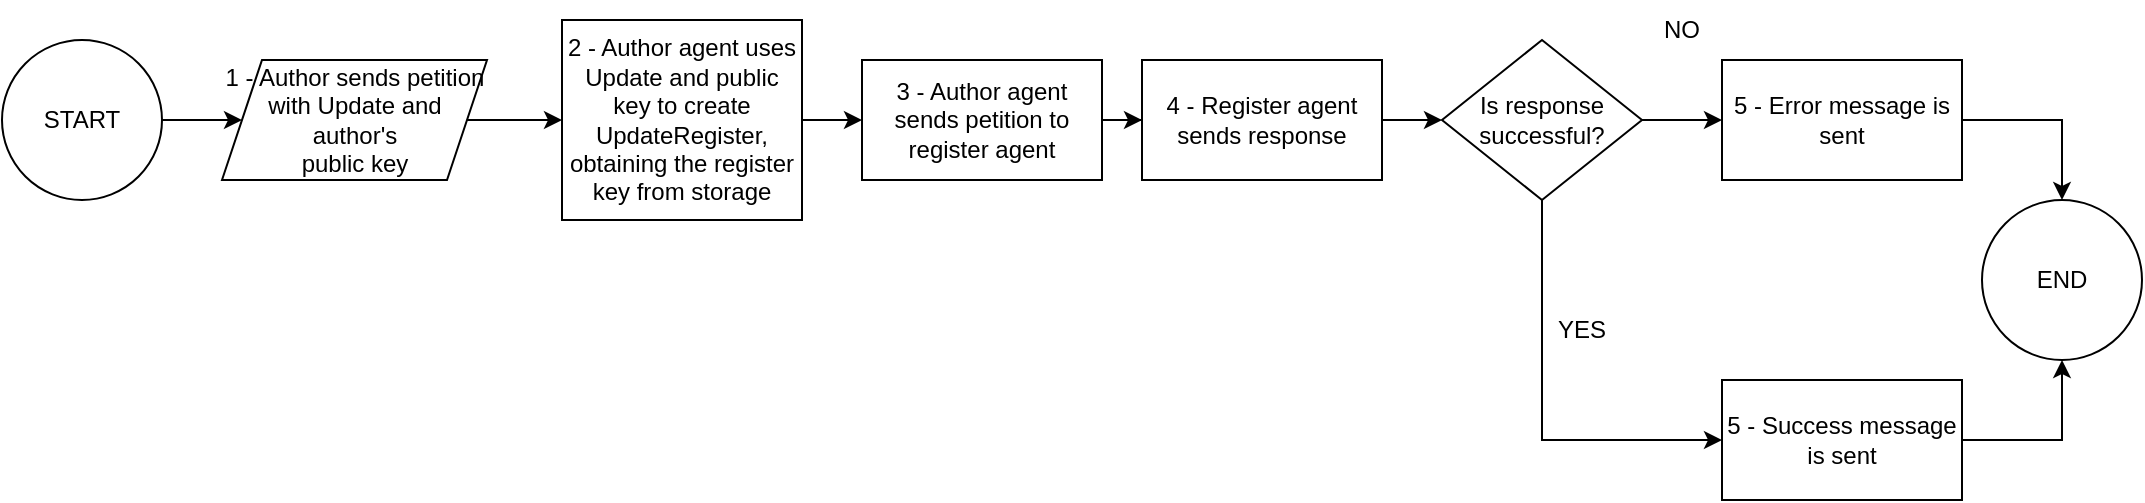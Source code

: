 <mxfile version="20.8.5" type="device"><diagram id="qTj_2lnPYw0TuUJodjDH" name="Página-1"><mxGraphModel dx="794" dy="726" grid="1" gridSize="10" guides="1" tooltips="1" connect="1" arrows="1" fold="1" page="1" pageScale="1" pageWidth="1169" pageHeight="827" math="0" shadow="0"><root><mxCell id="0"/><mxCell id="1" parent="0"/><mxCell id="BZ1KU8LNCJj4OqcyOwoE-4" style="edgeStyle=orthogonalEdgeStyle;rounded=0;orthogonalLoop=1;jettySize=auto;html=1;exitX=1;exitY=0.5;exitDx=0;exitDy=0;" edge="1" parent="1" source="BZ1KU8LNCJj4OqcyOwoE-2" target="BZ1KU8LNCJj4OqcyOwoE-3"><mxGeometry relative="1" as="geometry"/></mxCell><mxCell id="BZ1KU8LNCJj4OqcyOwoE-2" value="START" style="ellipse;whiteSpace=wrap;html=1;aspect=fixed;" vertex="1" parent="1"><mxGeometry x="30" y="110" width="80" height="80" as="geometry"/></mxCell><mxCell id="BZ1KU8LNCJj4OqcyOwoE-21" style="edgeStyle=orthogonalEdgeStyle;rounded=0;orthogonalLoop=1;jettySize=auto;html=1;exitX=1;exitY=0.5;exitDx=0;exitDy=0;entryX=0;entryY=0.5;entryDx=0;entryDy=0;" edge="1" parent="1" source="BZ1KU8LNCJj4OqcyOwoE-3" target="BZ1KU8LNCJj4OqcyOwoE-20"><mxGeometry relative="1" as="geometry"/></mxCell><mxCell id="BZ1KU8LNCJj4OqcyOwoE-3" value="&lt;div&gt;1 - Author sends petition with Update and author's &lt;br&gt;&lt;/div&gt;&lt;div&gt;public key&lt;br&gt;&lt;/div&gt;" style="shape=parallelogram;perimeter=parallelogramPerimeter;whiteSpace=wrap;html=1;fixedSize=1;" vertex="1" parent="1"><mxGeometry x="140" y="120" width="132.5" height="60" as="geometry"/></mxCell><mxCell id="BZ1KU8LNCJj4OqcyOwoE-8" style="edgeStyle=orthogonalEdgeStyle;rounded=0;orthogonalLoop=1;jettySize=auto;html=1;exitX=1;exitY=0.5;exitDx=0;exitDy=0;" edge="1" parent="1" source="BZ1KU8LNCJj4OqcyOwoE-5" target="BZ1KU8LNCJj4OqcyOwoE-7"><mxGeometry relative="1" as="geometry"/></mxCell><mxCell id="BZ1KU8LNCJj4OqcyOwoE-5" value="3 - Author agent sends petition to register agent" style="rounded=0;whiteSpace=wrap;html=1;" vertex="1" parent="1"><mxGeometry x="460" y="120" width="120" height="60" as="geometry"/></mxCell><mxCell id="BZ1KU8LNCJj4OqcyOwoE-10" style="edgeStyle=orthogonalEdgeStyle;rounded=0;orthogonalLoop=1;jettySize=auto;html=1;exitX=1;exitY=0.5;exitDx=0;exitDy=0;entryX=0;entryY=0.5;entryDx=0;entryDy=0;" edge="1" parent="1" source="BZ1KU8LNCJj4OqcyOwoE-7" target="BZ1KU8LNCJj4OqcyOwoE-9"><mxGeometry relative="1" as="geometry"/></mxCell><mxCell id="BZ1KU8LNCJj4OqcyOwoE-7" value="4 - Register agent sends response" style="rounded=0;whiteSpace=wrap;html=1;" vertex="1" parent="1"><mxGeometry x="600" y="120" width="120" height="60" as="geometry"/></mxCell><mxCell id="BZ1KU8LNCJj4OqcyOwoE-14" style="edgeStyle=orthogonalEdgeStyle;rounded=0;orthogonalLoop=1;jettySize=auto;html=1;exitX=1;exitY=0.5;exitDx=0;exitDy=0;" edge="1" parent="1" source="BZ1KU8LNCJj4OqcyOwoE-9" target="BZ1KU8LNCJj4OqcyOwoE-11"><mxGeometry relative="1" as="geometry"/></mxCell><mxCell id="BZ1KU8LNCJj4OqcyOwoE-15" style="edgeStyle=orthogonalEdgeStyle;rounded=0;orthogonalLoop=1;jettySize=auto;html=1;exitX=0.5;exitY=1;exitDx=0;exitDy=0;entryX=0;entryY=0.5;entryDx=0;entryDy=0;" edge="1" parent="1" source="BZ1KU8LNCJj4OqcyOwoE-9" target="BZ1KU8LNCJj4OqcyOwoE-13"><mxGeometry relative="1" as="geometry"><mxPoint x="800" y="280" as="targetPoint"/></mxGeometry></mxCell><mxCell id="BZ1KU8LNCJj4OqcyOwoE-9" value="Is response successful?" style="rhombus;whiteSpace=wrap;html=1;" vertex="1" parent="1"><mxGeometry x="750" y="110" width="100" height="80" as="geometry"/></mxCell><mxCell id="BZ1KU8LNCJj4OqcyOwoE-18" style="edgeStyle=orthogonalEdgeStyle;rounded=0;orthogonalLoop=1;jettySize=auto;html=1;exitX=1;exitY=0.5;exitDx=0;exitDy=0;entryX=0.5;entryY=0;entryDx=0;entryDy=0;" edge="1" parent="1" source="BZ1KU8LNCJj4OqcyOwoE-11" target="BZ1KU8LNCJj4OqcyOwoE-17"><mxGeometry relative="1" as="geometry"><mxPoint x="1120" y="190" as="targetPoint"/></mxGeometry></mxCell><mxCell id="BZ1KU8LNCJj4OqcyOwoE-11" value="5 - Error message is sent" style="rounded=0;whiteSpace=wrap;html=1;" vertex="1" parent="1"><mxGeometry x="890" y="120" width="120" height="60" as="geometry"/></mxCell><mxCell id="BZ1KU8LNCJj4OqcyOwoE-19" style="edgeStyle=orthogonalEdgeStyle;rounded=0;orthogonalLoop=1;jettySize=auto;html=1;exitX=1;exitY=0.5;exitDx=0;exitDy=0;entryX=0.5;entryY=1;entryDx=0;entryDy=0;" edge="1" parent="1" source="BZ1KU8LNCJj4OqcyOwoE-13" target="BZ1KU8LNCJj4OqcyOwoE-17"><mxGeometry relative="1" as="geometry"><mxPoint x="1120" y="270" as="targetPoint"/></mxGeometry></mxCell><mxCell id="BZ1KU8LNCJj4OqcyOwoE-13" value="5 - Success message is sent" style="rounded=0;whiteSpace=wrap;html=1;" vertex="1" parent="1"><mxGeometry x="890" y="280" width="120" height="60" as="geometry"/></mxCell><mxCell id="BZ1KU8LNCJj4OqcyOwoE-17" value="END" style="ellipse;whiteSpace=wrap;html=1;aspect=fixed;" vertex="1" parent="1"><mxGeometry x="1020" y="190" width="80" height="80" as="geometry"/></mxCell><mxCell id="BZ1KU8LNCJj4OqcyOwoE-22" style="edgeStyle=orthogonalEdgeStyle;rounded=0;orthogonalLoop=1;jettySize=auto;html=1;exitX=1;exitY=0.5;exitDx=0;exitDy=0;entryX=0;entryY=0.5;entryDx=0;entryDy=0;" edge="1" parent="1" source="BZ1KU8LNCJj4OqcyOwoE-20" target="BZ1KU8LNCJj4OqcyOwoE-5"><mxGeometry relative="1" as="geometry"/></mxCell><mxCell id="BZ1KU8LNCJj4OqcyOwoE-20" value="2 - Author agent uses Update and public key to create UpdateRegister, obtaining the register key from storage" style="rounded=0;whiteSpace=wrap;html=1;" vertex="1" parent="1"><mxGeometry x="310" y="100" width="120" height="100" as="geometry"/></mxCell><mxCell id="BZ1KU8LNCJj4OqcyOwoE-23" value="NO" style="text;html=1;strokeColor=none;fillColor=none;align=center;verticalAlign=middle;whiteSpace=wrap;rounded=0;" vertex="1" parent="1"><mxGeometry x="840" y="90" width="60" height="30" as="geometry"/></mxCell><mxCell id="BZ1KU8LNCJj4OqcyOwoE-24" value="YES" style="text;html=1;strokeColor=none;fillColor=none;align=center;verticalAlign=middle;whiteSpace=wrap;rounded=0;" vertex="1" parent="1"><mxGeometry x="790" y="240" width="60" height="30" as="geometry"/></mxCell></root></mxGraphModel></diagram></mxfile>